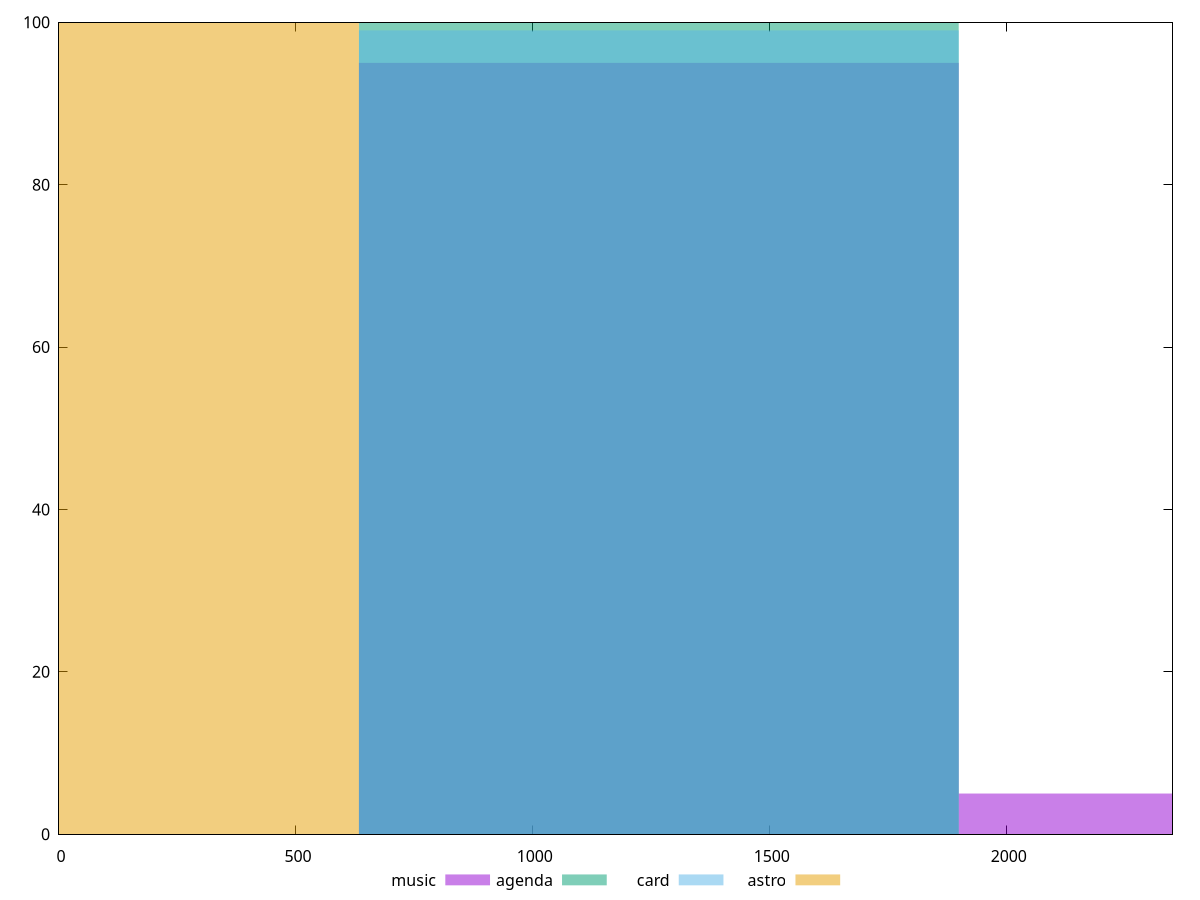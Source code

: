 reset

$music <<EOF
1265.8590860842455 95
2531.718172168491 5
EOF

$agenda <<EOF
1265.8590860842455 100
EOF

$card <<EOF
1265.8590860842455 99
EOF

$astro <<EOF
0 100
EOF

set key outside below
set boxwidth 1265.8590860842455
set xrange [0:2350]
set yrange [0:100]
set trange [0:100]
set style fill transparent solid 0.5 noborder
set terminal svg size 640, 520 enhanced background rgb 'white'
set output "reports/report_00027_2021-02-24T12-40-31.850Z/uses-rel-preload/comparison/histogram/all_raw.svg"

plot $music title "music" with boxes, \
     $agenda title "agenda" with boxes, \
     $card title "card" with boxes, \
     $astro title "astro" with boxes

reset
